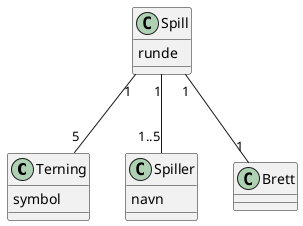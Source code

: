 @startuml

class Terning{
symbol
}
class Spiller{
navn
}
class Brett
class Spill {
runde
}


Spill "1" -- "5" Terning
Spill -- Spiller : "1" "1..5"
Spill -- Brett : "1" "1"




@enduml